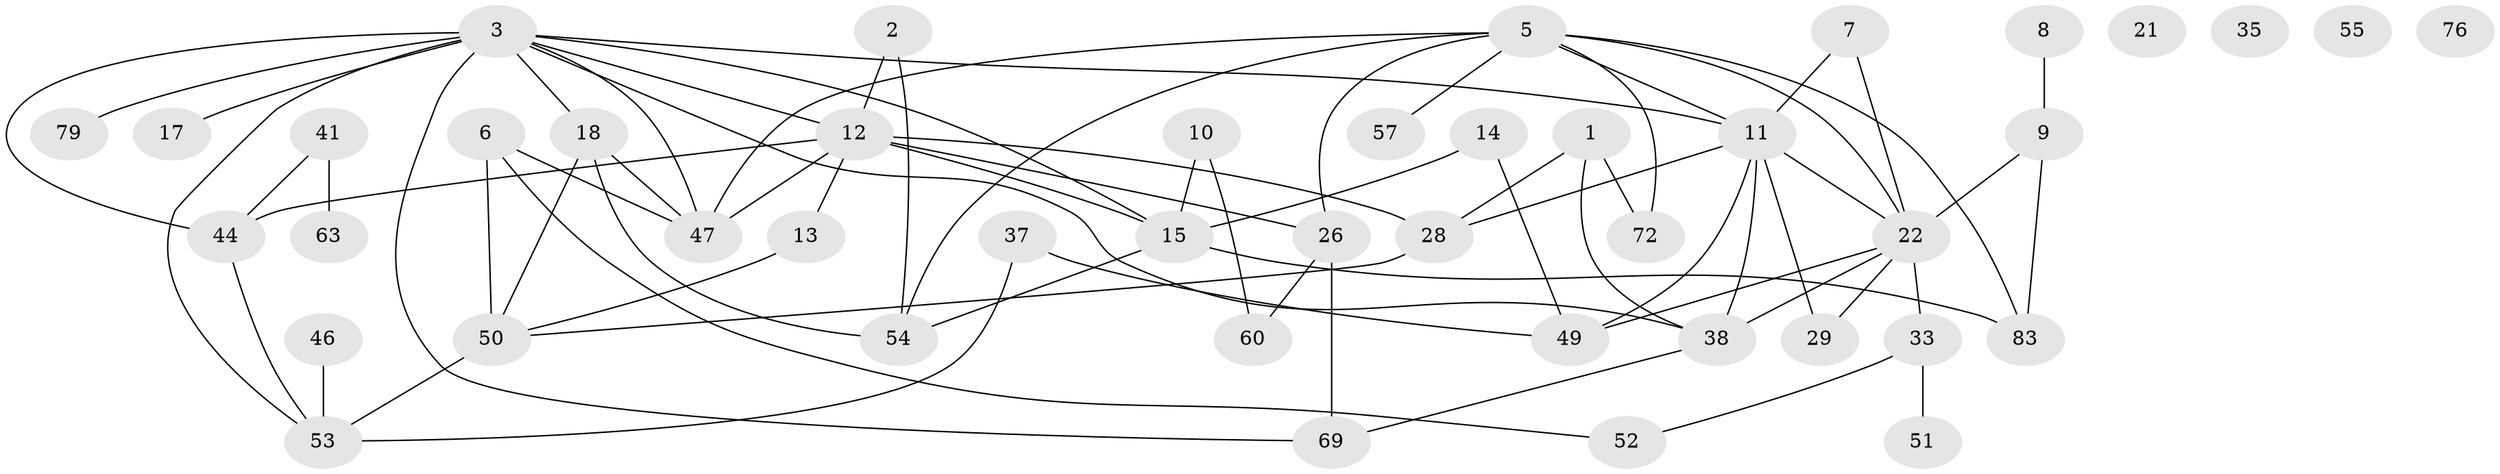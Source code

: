 // original degree distribution, {3: 0.23595505617977527, 2: 0.25842696629213485, 6: 0.011235955056179775, 1: 0.19101123595505617, 4: 0.1797752808988764, 0: 0.0449438202247191, 5: 0.056179775280898875, 8: 0.011235955056179775, 9: 0.011235955056179775}
// Generated by graph-tools (version 1.1) at 2025/16/03/04/25 18:16:26]
// undirected, 44 vertices, 70 edges
graph export_dot {
graph [start="1"]
  node [color=gray90,style=filled];
  1;
  2;
  3 [super="+4+31+84+32"];
  5 [super="+56+24+16"];
  6 [super="+58+43"];
  7 [super="+39"];
  8 [super="+36"];
  9;
  10 [super="+19"];
  11 [super="+20"];
  12 [super="+71"];
  13 [super="+25"];
  14 [super="+23"];
  15 [super="+45"];
  17 [super="+27"];
  18 [super="+64"];
  21;
  22 [super="+40+70+65"];
  26 [super="+66"];
  28 [super="+88"];
  29 [super="+48"];
  33 [super="+42"];
  35;
  37;
  38 [super="+80+59"];
  41;
  44 [super="+75"];
  46 [super="+86"];
  47 [super="+62"];
  49 [super="+85"];
  50 [super="+68"];
  51 [super="+81"];
  52;
  53 [super="+61"];
  54;
  55;
  57;
  60;
  63;
  69;
  72;
  76;
  79;
  83 [super="+87"];
  1 -- 28;
  1 -- 72;
  1 -- 38;
  2 -- 54;
  2 -- 12;
  3 -- 38;
  3 -- 11;
  3 -- 17 [weight=2];
  3 -- 69;
  3 -- 47;
  3 -- 12;
  3 -- 53;
  3 -- 18;
  3 -- 44;
  3 -- 79;
  3 -- 15;
  5 -- 57;
  5 -- 26;
  5 -- 11;
  5 -- 83;
  5 -- 22;
  5 -- 54;
  5 -- 72;
  5 -- 47;
  6 -- 50;
  6 -- 52;
  6 -- 47;
  7 -- 22;
  7 -- 11;
  8 -- 9;
  9 -- 83;
  9 -- 22;
  10 -- 60;
  10 -- 15;
  11 -- 29;
  11 -- 38;
  11 -- 49;
  11 -- 22;
  11 -- 28;
  12 -- 13;
  12 -- 44;
  12 -- 47;
  12 -- 26;
  12 -- 15;
  12 -- 28;
  13 -- 50;
  14 -- 49;
  14 -- 15;
  15 -- 54;
  15 -- 83;
  18 -- 54;
  18 -- 47;
  18 -- 50;
  22 -- 33;
  22 -- 38 [weight=3];
  22 -- 29;
  22 -- 49;
  26 -- 60;
  26 -- 69;
  28 -- 50;
  33 -- 51;
  33 -- 52;
  37 -- 49;
  37 -- 53;
  38 -- 69;
  41 -- 44;
  41 -- 63;
  44 -- 53;
  46 -- 53;
  50 -- 53;
}
